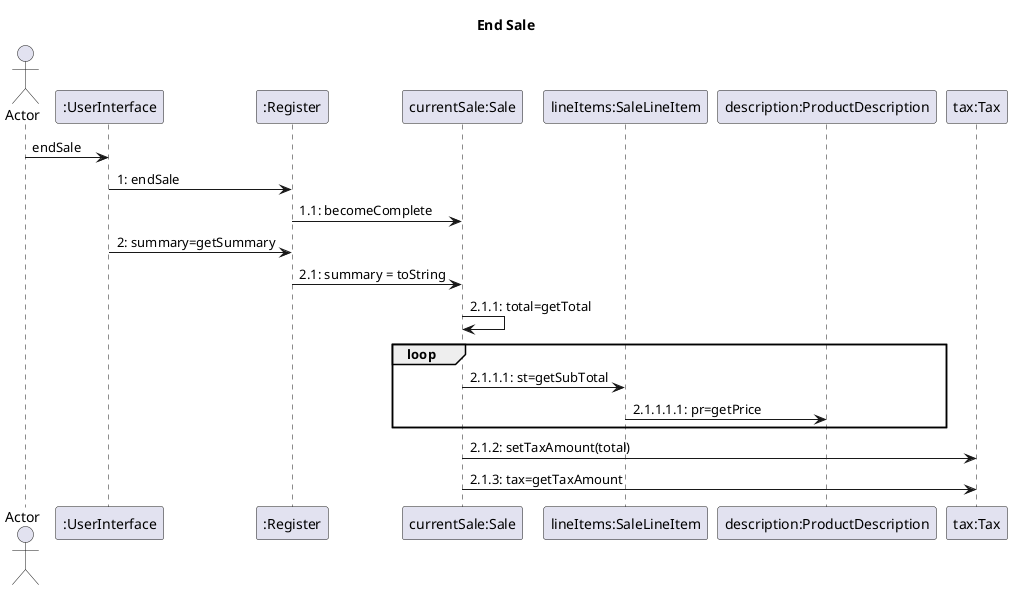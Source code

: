 @startuml
title End Sale
actor Actor

Actor->":UserInterface":endSale

":UserInterface"->":Register":1: endSale

":Register"->"currentSale:Sale":1.1: becomeComplete


":UserInterface"->":Register":2: summary=getSummary

":Register"->"currentSale:Sale":2.1: summary = toString

"currentSale:Sale"->"currentSale:Sale":2.1.1: total=getTotal
loop
"currentSale:Sale"->"lineItems:SaleLineItem":2.1.1.1: st=getSubTotal

"lineItems:SaleLineItem"->"description:ProductDescription":2.1.1.1.1: pr=getPrice

end
"currentSale:Sale"->"tax:Tax":2.1.2: setTaxAmount(total)

"currentSale:Sale"->"tax:Tax":2.1.3: tax=getTaxAmount

@enduml